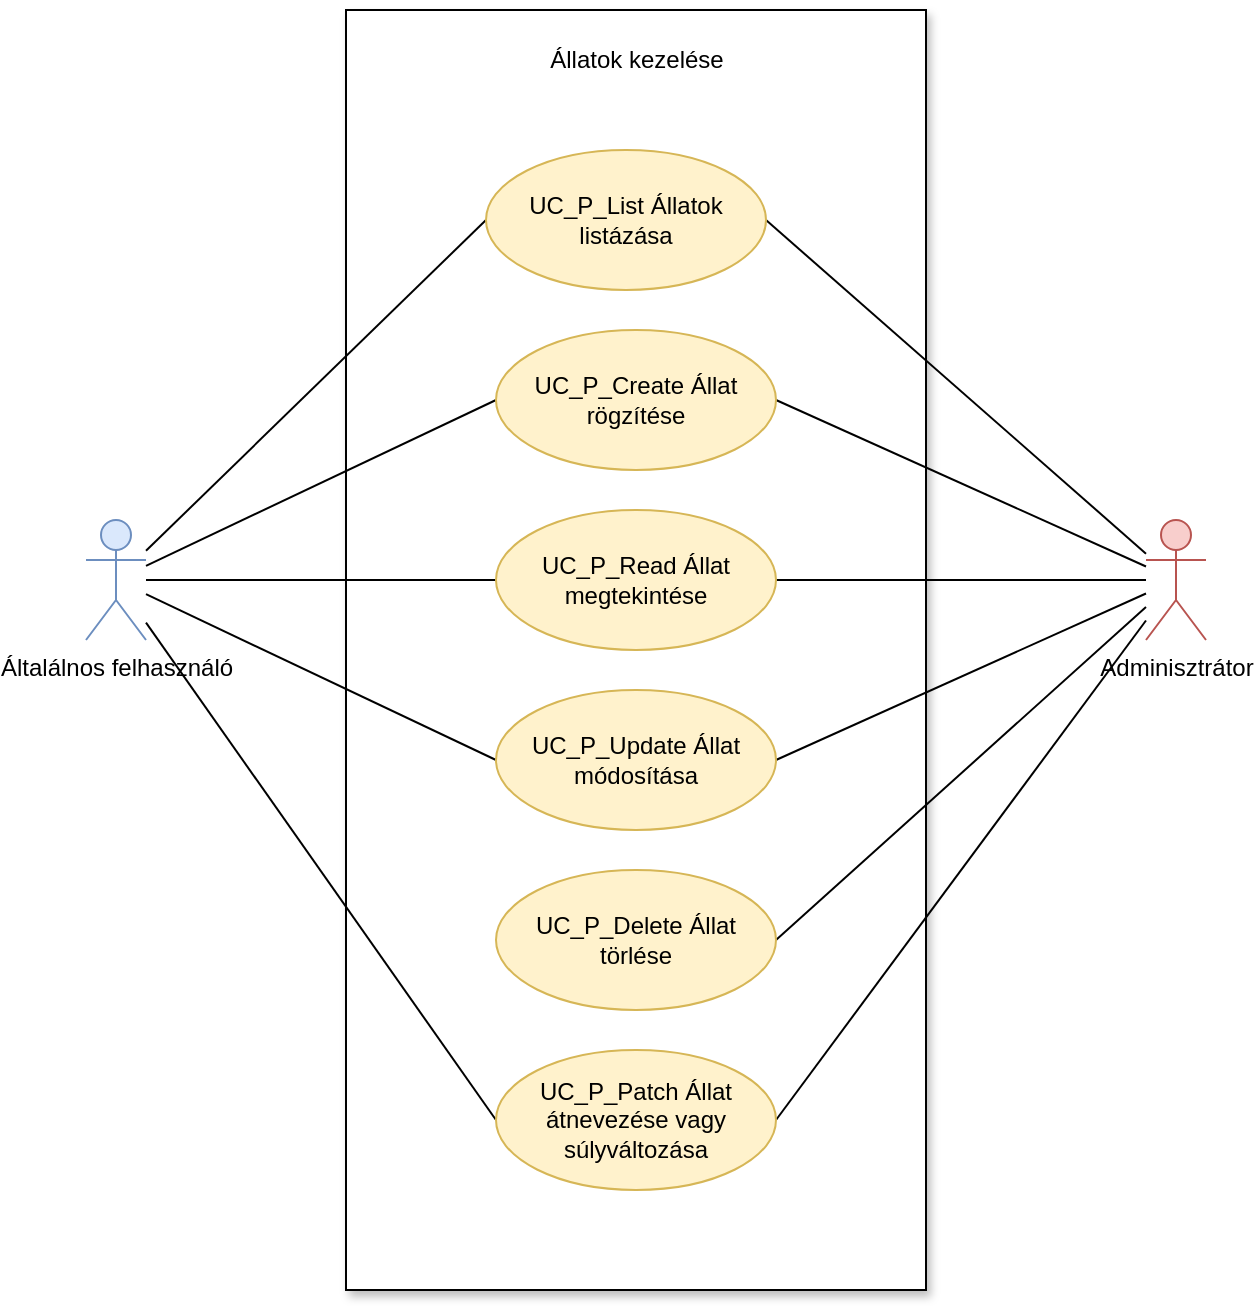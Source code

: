 <mxfile version="25.0.2">
  <diagram name="1 oldal" id="3VMZHdyAMSpXFTm0nXOi">
    <mxGraphModel dx="2074" dy="836" grid="1" gridSize="10" guides="1" tooltips="1" connect="1" arrows="1" fold="1" page="1" pageScale="1" pageWidth="827" pageHeight="1169" math="0" shadow="0">
      <root>
        <mxCell id="0" />
        <mxCell id="1" parent="0" />
        <mxCell id="DhRclS34hHsgzHxHvdbL-3" value="" style="html=1;whiteSpace=wrap;shadow=1;" vertex="1" parent="1">
          <mxGeometry x="180" y="40" width="290" height="640" as="geometry" />
        </mxCell>
        <mxCell id="DhRclS34hHsgzHxHvdbL-19" style="rounded=0;orthogonalLoop=1;jettySize=auto;html=1;entryX=0;entryY=0.5;entryDx=0;entryDy=0;endArrow=none;endFill=0;" edge="1" parent="1" source="DhRclS34hHsgzHxHvdbL-1" target="DhRclS34hHsgzHxHvdbL-9">
          <mxGeometry relative="1" as="geometry" />
        </mxCell>
        <mxCell id="DhRclS34hHsgzHxHvdbL-20" style="rounded=0;orthogonalLoop=1;jettySize=auto;html=1;entryX=0;entryY=0.5;entryDx=0;entryDy=0;endArrow=none;endFill=0;" edge="1" parent="1" source="DhRclS34hHsgzHxHvdbL-1" target="DhRclS34hHsgzHxHvdbL-12">
          <mxGeometry relative="1" as="geometry" />
        </mxCell>
        <mxCell id="DhRclS34hHsgzHxHvdbL-21" style="rounded=0;orthogonalLoop=1;jettySize=auto;html=1;entryX=0;entryY=0.5;entryDx=0;entryDy=0;endArrow=none;endFill=0;" edge="1" parent="1" source="DhRclS34hHsgzHxHvdbL-1" target="DhRclS34hHsgzHxHvdbL-13">
          <mxGeometry relative="1" as="geometry" />
        </mxCell>
        <mxCell id="DhRclS34hHsgzHxHvdbL-22" style="rounded=0;orthogonalLoop=1;jettySize=auto;html=1;entryX=0;entryY=0.5;entryDx=0;entryDy=0;endArrow=none;endFill=0;" edge="1" parent="1" source="DhRclS34hHsgzHxHvdbL-1" target="DhRclS34hHsgzHxHvdbL-14">
          <mxGeometry relative="1" as="geometry" />
        </mxCell>
        <mxCell id="DhRclS34hHsgzHxHvdbL-23" style="rounded=0;orthogonalLoop=1;jettySize=auto;html=1;entryX=0;entryY=0.5;entryDx=0;entryDy=0;endArrow=none;endFill=0;" edge="1" parent="1" source="DhRclS34hHsgzHxHvdbL-1" target="DhRclS34hHsgzHxHvdbL-18">
          <mxGeometry relative="1" as="geometry" />
        </mxCell>
        <mxCell id="DhRclS34hHsgzHxHvdbL-1" value="Általálnos felhasználó" style="shape=umlActor;verticalLabelPosition=bottom;verticalAlign=top;html=1;fillColor=#dae8fc;strokeColor=#6c8ebf;" vertex="1" parent="1">
          <mxGeometry x="50" y="295" width="30" height="60" as="geometry" />
        </mxCell>
        <mxCell id="DhRclS34hHsgzHxHvdbL-24" style="rounded=0;orthogonalLoop=1;jettySize=auto;html=1;entryX=1;entryY=0.5;entryDx=0;entryDy=0;endArrow=none;endFill=0;" edge="1" parent="1" source="DhRclS34hHsgzHxHvdbL-2" target="DhRclS34hHsgzHxHvdbL-9">
          <mxGeometry relative="1" as="geometry" />
        </mxCell>
        <mxCell id="DhRclS34hHsgzHxHvdbL-25" style="rounded=0;orthogonalLoop=1;jettySize=auto;html=1;entryX=1;entryY=0.5;entryDx=0;entryDy=0;endArrow=none;endFill=0;" edge="1" parent="1" source="DhRclS34hHsgzHxHvdbL-2" target="DhRclS34hHsgzHxHvdbL-12">
          <mxGeometry relative="1" as="geometry" />
        </mxCell>
        <mxCell id="DhRclS34hHsgzHxHvdbL-26" style="rounded=0;orthogonalLoop=1;jettySize=auto;html=1;entryX=1;entryY=0.5;entryDx=0;entryDy=0;endArrow=none;endFill=0;" edge="1" parent="1" source="DhRclS34hHsgzHxHvdbL-2" target="DhRclS34hHsgzHxHvdbL-13">
          <mxGeometry relative="1" as="geometry" />
        </mxCell>
        <mxCell id="DhRclS34hHsgzHxHvdbL-27" style="rounded=0;orthogonalLoop=1;jettySize=auto;html=1;entryX=1;entryY=0.5;entryDx=0;entryDy=0;endArrow=none;endFill=0;" edge="1" parent="1" source="DhRclS34hHsgzHxHvdbL-2" target="DhRclS34hHsgzHxHvdbL-14">
          <mxGeometry relative="1" as="geometry" />
        </mxCell>
        <mxCell id="DhRclS34hHsgzHxHvdbL-28" style="rounded=0;orthogonalLoop=1;jettySize=auto;html=1;entryX=1;entryY=0.5;entryDx=0;entryDy=0;endArrow=none;endFill=0;" edge="1" parent="1" source="DhRclS34hHsgzHxHvdbL-2" target="DhRclS34hHsgzHxHvdbL-17">
          <mxGeometry relative="1" as="geometry" />
        </mxCell>
        <mxCell id="DhRclS34hHsgzHxHvdbL-29" style="rounded=0;orthogonalLoop=1;jettySize=auto;html=1;entryX=1;entryY=0.5;entryDx=0;entryDy=0;endArrow=none;endFill=0;" edge="1" parent="1" source="DhRclS34hHsgzHxHvdbL-2" target="DhRclS34hHsgzHxHvdbL-18">
          <mxGeometry relative="1" as="geometry" />
        </mxCell>
        <mxCell id="DhRclS34hHsgzHxHvdbL-2" value="Adminisztrátor" style="shape=umlActor;verticalLabelPosition=bottom;verticalAlign=top;html=1;fillColor=#f8cecc;strokeColor=#b85450;" vertex="1" parent="1">
          <mxGeometry x="580" y="295" width="30" height="60" as="geometry" />
        </mxCell>
        <mxCell id="DhRclS34hHsgzHxHvdbL-4" value="Állatok kezelése" style="text;html=1;align=center;verticalAlign=middle;resizable=0;points=[];autosize=1;strokeColor=none;fillColor=none;" vertex="1" parent="1">
          <mxGeometry x="270" y="50" width="110" height="30" as="geometry" />
        </mxCell>
        <mxCell id="DhRclS34hHsgzHxHvdbL-9" value="UC_P_List Állatok listázása" style="ellipse;whiteSpace=wrap;html=1;fillColor=#fff2cc;strokeColor=#d6b656;" vertex="1" parent="1">
          <mxGeometry x="250" y="110" width="140" height="70" as="geometry" />
        </mxCell>
        <mxCell id="DhRclS34hHsgzHxHvdbL-12" value="UC_P_Create Állat rögzítése" style="ellipse;whiteSpace=wrap;html=1;fillColor=#fff2cc;strokeColor=#d6b656;" vertex="1" parent="1">
          <mxGeometry x="255" y="200" width="140" height="70" as="geometry" />
        </mxCell>
        <mxCell id="DhRclS34hHsgzHxHvdbL-13" value="UC_P_Read Állat megtekintése" style="ellipse;whiteSpace=wrap;html=1;fillColor=#fff2cc;strokeColor=#d6b656;" vertex="1" parent="1">
          <mxGeometry x="255" y="290" width="140" height="70" as="geometry" />
        </mxCell>
        <mxCell id="DhRclS34hHsgzHxHvdbL-14" value="UC_P_Update Állat módosítása" style="ellipse;whiteSpace=wrap;html=1;fillColor=#fff2cc;strokeColor=#d6b656;" vertex="1" parent="1">
          <mxGeometry x="255" y="380" width="140" height="70" as="geometry" />
        </mxCell>
        <mxCell id="DhRclS34hHsgzHxHvdbL-17" value="UC_P_Delete Állat törlése" style="ellipse;whiteSpace=wrap;html=1;fillColor=#fff2cc;strokeColor=#d6b656;" vertex="1" parent="1">
          <mxGeometry x="255" y="470" width="140" height="70" as="geometry" />
        </mxCell>
        <mxCell id="DhRclS34hHsgzHxHvdbL-18" value="UC_P_Patch Állat átnevezése vagy súlyváltozása" style="ellipse;whiteSpace=wrap;html=1;fillColor=#fff2cc;strokeColor=#d6b656;" vertex="1" parent="1">
          <mxGeometry x="255" y="560" width="140" height="70" as="geometry" />
        </mxCell>
      </root>
    </mxGraphModel>
  </diagram>
</mxfile>
